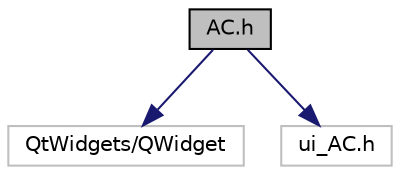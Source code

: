 digraph "AC.h"
{
 // LATEX_PDF_SIZE
  edge [fontname="Helvetica",fontsize="10",labelfontname="Helvetica",labelfontsize="10"];
  node [fontname="Helvetica",fontsize="10",shape=record];
  Node1 [label="AC.h",height=0.2,width=0.4,color="black", fillcolor="grey75", style="filled", fontcolor="black",tooltip="main window of application"];
  Node1 -> Node2 [color="midnightblue",fontsize="10",style="solid",fontname="Helvetica"];
  Node2 [label="QtWidgets/QWidget",height=0.2,width=0.4,color="grey75", fillcolor="white", style="filled",tooltip=" "];
  Node1 -> Node3 [color="midnightblue",fontsize="10",style="solid",fontname="Helvetica"];
  Node3 [label="ui_AC.h",height=0.2,width=0.4,color="grey75", fillcolor="white", style="filled",tooltip=" "];
}
